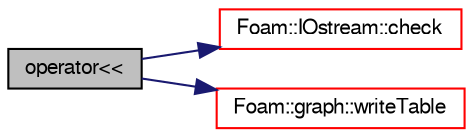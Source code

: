 digraph "operator&lt;&lt;"
{
  bgcolor="transparent";
  edge [fontname="FreeSans",fontsize="10",labelfontname="FreeSans",labelfontsize="10"];
  node [fontname="FreeSans",fontsize="10",shape=record];
  rankdir="LR";
  Node78018 [label="operator\<\<",height=0.2,width=0.4,color="black", fillcolor="grey75", style="filled", fontcolor="black"];
  Node78018 -> Node78019 [color="midnightblue",fontsize="10",style="solid",fontname="FreeSans"];
  Node78019 [label="Foam::IOstream::check",height=0.2,width=0.4,color="red",URL="$a26226.html#a367eb3425fc4e8270e2aa961df8ac8a5",tooltip="Check IOstream status for given operation. "];
  Node78018 -> Node78068 [color="midnightblue",fontsize="10",style="solid",fontname="FreeSans"];
  Node78068 [label="Foam::graph::writeTable",height=0.2,width=0.4,color="red",URL="$a26698.html#aac70ada17106ff8fb0a4bb6eb6351bbc",tooltip="Write out graph data as a simple table. "];
}
